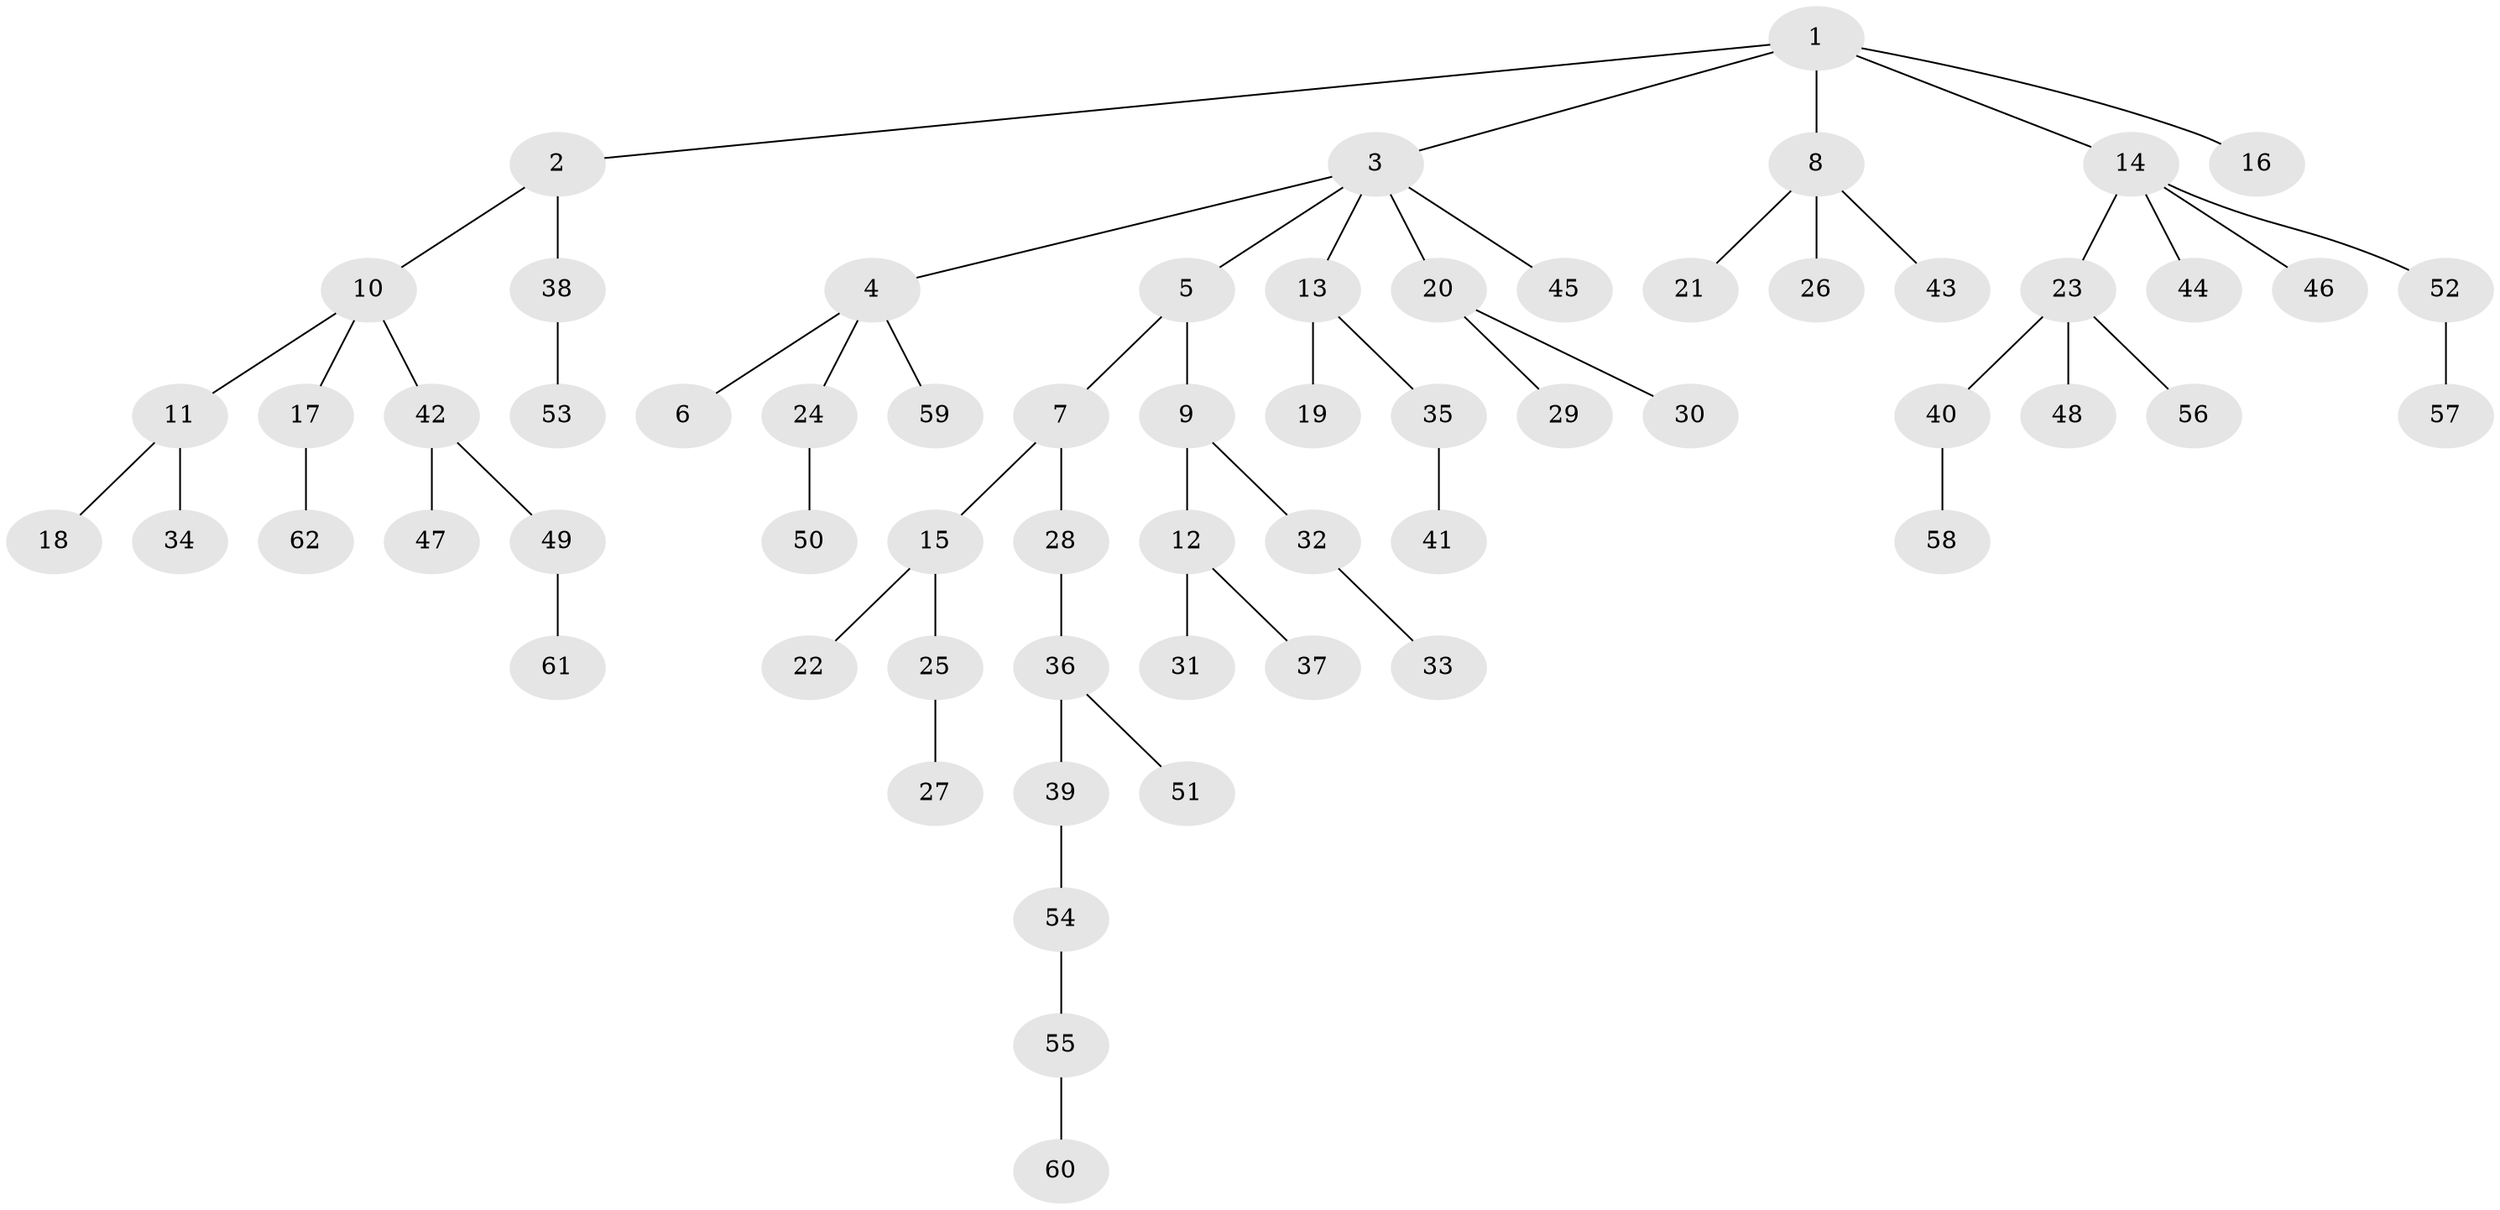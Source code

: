 // coarse degree distribution, {6: 0.02564102564102564, 5: 0.05128205128205128, 3: 0.15384615384615385, 4: 0.05128205128205128, 2: 0.15384615384615385, 1: 0.5641025641025641}
// Generated by graph-tools (version 1.1) at 2025/42/03/06/25 10:42:06]
// undirected, 62 vertices, 61 edges
graph export_dot {
graph [start="1"]
  node [color=gray90,style=filled];
  1;
  2;
  3;
  4;
  5;
  6;
  7;
  8;
  9;
  10;
  11;
  12;
  13;
  14;
  15;
  16;
  17;
  18;
  19;
  20;
  21;
  22;
  23;
  24;
  25;
  26;
  27;
  28;
  29;
  30;
  31;
  32;
  33;
  34;
  35;
  36;
  37;
  38;
  39;
  40;
  41;
  42;
  43;
  44;
  45;
  46;
  47;
  48;
  49;
  50;
  51;
  52;
  53;
  54;
  55;
  56;
  57;
  58;
  59;
  60;
  61;
  62;
  1 -- 2;
  1 -- 3;
  1 -- 8;
  1 -- 14;
  1 -- 16;
  2 -- 10;
  2 -- 38;
  3 -- 4;
  3 -- 5;
  3 -- 13;
  3 -- 20;
  3 -- 45;
  4 -- 6;
  4 -- 24;
  4 -- 59;
  5 -- 7;
  5 -- 9;
  7 -- 15;
  7 -- 28;
  8 -- 21;
  8 -- 26;
  8 -- 43;
  9 -- 12;
  9 -- 32;
  10 -- 11;
  10 -- 17;
  10 -- 42;
  11 -- 18;
  11 -- 34;
  12 -- 31;
  12 -- 37;
  13 -- 19;
  13 -- 35;
  14 -- 23;
  14 -- 44;
  14 -- 46;
  14 -- 52;
  15 -- 22;
  15 -- 25;
  17 -- 62;
  20 -- 29;
  20 -- 30;
  23 -- 40;
  23 -- 48;
  23 -- 56;
  24 -- 50;
  25 -- 27;
  28 -- 36;
  32 -- 33;
  35 -- 41;
  36 -- 39;
  36 -- 51;
  38 -- 53;
  39 -- 54;
  40 -- 58;
  42 -- 47;
  42 -- 49;
  49 -- 61;
  52 -- 57;
  54 -- 55;
  55 -- 60;
}
